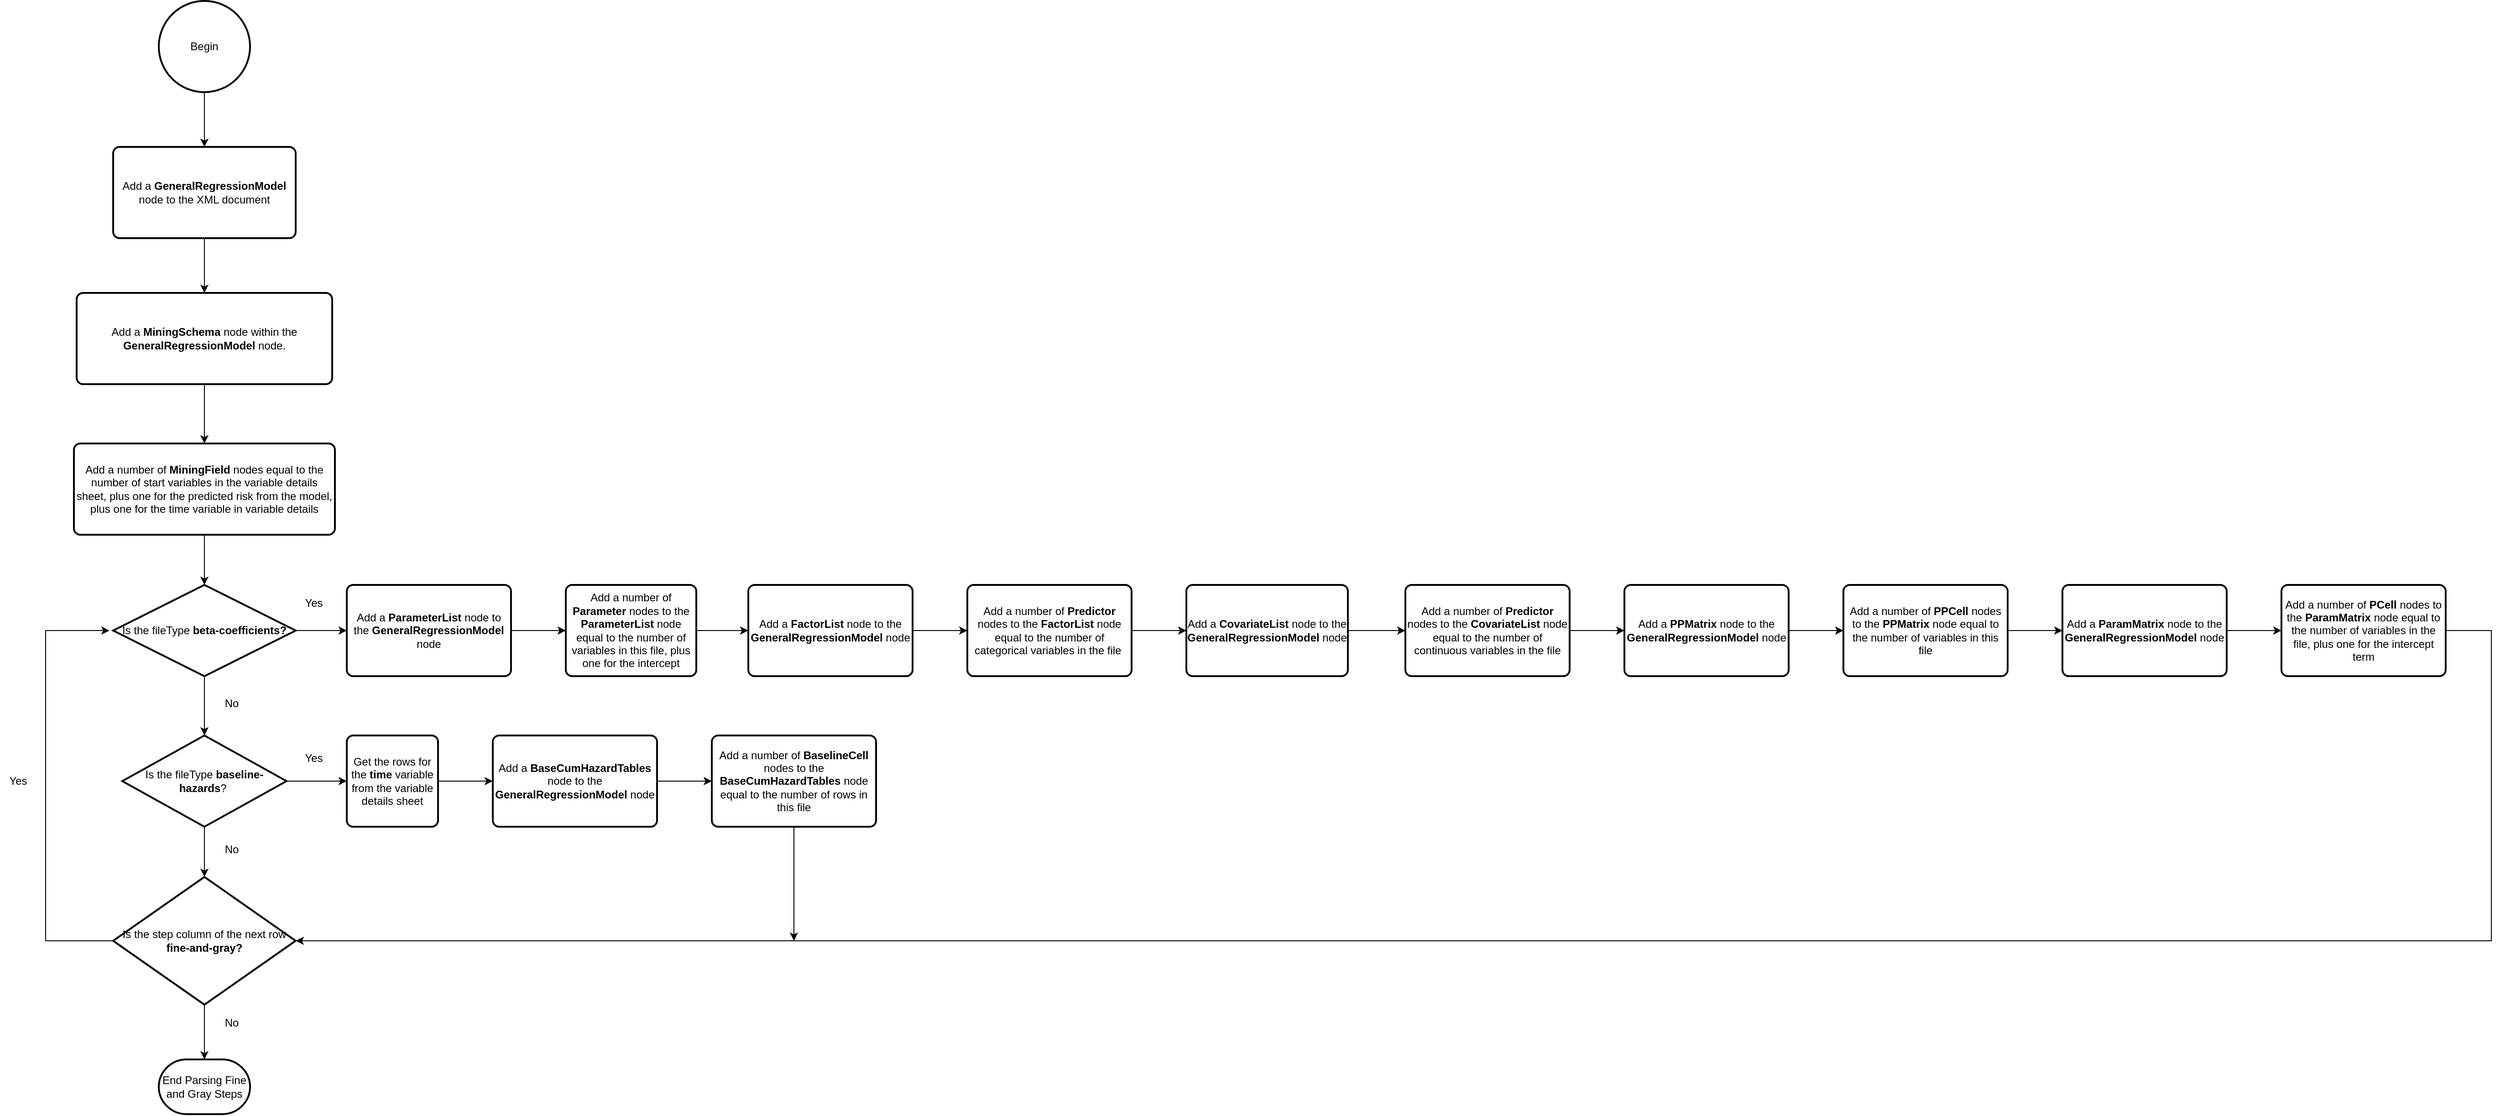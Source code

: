<mxfile version="14.4.3" type="device"><diagram id="DeD2rW5w_rSIAgtTgJ-d" name="Page-1"><mxGraphModel dx="1422" dy="762" grid="1" gridSize="10" guides="1" tooltips="1" connect="1" arrows="1" fold="1" page="1" pageScale="1" pageWidth="827" pageHeight="1169" math="0" shadow="0"><root><mxCell id="0"/><mxCell id="1" parent="0"/><mxCell id="b8PkuUQPnQ4FaivGRrY5-20" value="" style="edgeStyle=orthogonalEdgeStyle;rounded=0;orthogonalLoop=1;jettySize=auto;html=1;" parent="1" source="b8PkuUQPnQ4FaivGRrY5-1" target="b8PkuUQPnQ4FaivGRrY5-2" edge="1"><mxGeometry relative="1" as="geometry"/></mxCell><mxCell id="b8PkuUQPnQ4FaivGRrY5-1" value="Begin" style="strokeWidth=2;html=1;shape=mxgraph.flowchart.start_2;whiteSpace=wrap;" parent="1" vertex="1"><mxGeometry x="364" y="50" width="100" height="100" as="geometry"/></mxCell><mxCell id="b8PkuUQPnQ4FaivGRrY5-48" value="" style="edgeStyle=orthogonalEdgeStyle;rounded=0;orthogonalLoop=1;jettySize=auto;html=1;" parent="1" source="b8PkuUQPnQ4FaivGRrY5-2" target="b8PkuUQPnQ4FaivGRrY5-47" edge="1"><mxGeometry relative="1" as="geometry"/></mxCell><mxCell id="b8PkuUQPnQ4FaivGRrY5-2" value="Add a &lt;b&gt;GeneralRegressionModel &lt;/b&gt;node to the XML document" style="rounded=1;whiteSpace=wrap;html=1;absoluteArcSize=1;arcSize=14;strokeWidth=2;" parent="1" vertex="1"><mxGeometry x="314" y="210" width="200" height="100" as="geometry"/></mxCell><mxCell id="b8PkuUQPnQ4FaivGRrY5-22" value="" style="edgeStyle=orthogonalEdgeStyle;rounded=0;orthogonalLoop=1;jettySize=auto;html=1;" parent="1" source="b8PkuUQPnQ4FaivGRrY5-3" target="b8PkuUQPnQ4FaivGRrY5-14" edge="1"><mxGeometry relative="1" as="geometry"/></mxCell><mxCell id="b8PkuUQPnQ4FaivGRrY5-25" value="" style="edgeStyle=orthogonalEdgeStyle;rounded=0;orthogonalLoop=1;jettySize=auto;html=1;" parent="1" source="b8PkuUQPnQ4FaivGRrY5-3" target="b8PkuUQPnQ4FaivGRrY5-4" edge="1"><mxGeometry relative="1" as="geometry"/></mxCell><mxCell id="b8PkuUQPnQ4FaivGRrY5-3" value="Is the fileType &lt;b&gt;beta-coefficients?&lt;/b&gt;" style="strokeWidth=2;html=1;shape=mxgraph.flowchart.decision;whiteSpace=wrap;" parent="1" vertex="1"><mxGeometry x="314" y="690" width="200" height="100" as="geometry"/></mxCell><mxCell id="b8PkuUQPnQ4FaivGRrY5-26" value="" style="edgeStyle=orthogonalEdgeStyle;rounded=0;orthogonalLoop=1;jettySize=auto;html=1;" parent="1" source="b8PkuUQPnQ4FaivGRrY5-4" target="b8PkuUQPnQ4FaivGRrY5-5" edge="1"><mxGeometry relative="1" as="geometry"/></mxCell><mxCell id="b8PkuUQPnQ4FaivGRrY5-4" value="Add a &lt;b&gt;ParameterList &lt;/b&gt;node to the &lt;b&gt;GeneralRegressionModel &lt;/b&gt;node" style="rounded=1;whiteSpace=wrap;html=1;absoluteArcSize=1;arcSize=14;strokeWidth=2;" parent="1" vertex="1"><mxGeometry x="570" y="690" width="180" height="100" as="geometry"/></mxCell><mxCell id="b8PkuUQPnQ4FaivGRrY5-27" value="" style="edgeStyle=orthogonalEdgeStyle;rounded=0;orthogonalLoop=1;jettySize=auto;html=1;" parent="1" source="b8PkuUQPnQ4FaivGRrY5-5" target="b8PkuUQPnQ4FaivGRrY5-6" edge="1"><mxGeometry relative="1" as="geometry"/></mxCell><mxCell id="b8PkuUQPnQ4FaivGRrY5-5" value="Add a number of &lt;b&gt;Parameter &lt;/b&gt;nodes to the &lt;b&gt;ParameterList &lt;/b&gt;node equal to the number of variables in this file, plus one for the intercept" style="rounded=1;whiteSpace=wrap;html=1;absoluteArcSize=1;arcSize=14;strokeWidth=2;" parent="1" vertex="1"><mxGeometry x="810" y="690" width="143" height="100" as="geometry"/></mxCell><mxCell id="b8PkuUQPnQ4FaivGRrY5-28" value="" style="edgeStyle=orthogonalEdgeStyle;rounded=0;orthogonalLoop=1;jettySize=auto;html=1;" parent="1" source="b8PkuUQPnQ4FaivGRrY5-6" target="b8PkuUQPnQ4FaivGRrY5-7" edge="1"><mxGeometry relative="1" as="geometry"/></mxCell><mxCell id="b8PkuUQPnQ4FaivGRrY5-6" value="Add a &lt;b&gt;FactorList &lt;/b&gt;node to the &lt;b&gt;GeneralRegressionModel &lt;/b&gt;node" style="rounded=1;whiteSpace=wrap;html=1;absoluteArcSize=1;arcSize=14;strokeWidth=2;" parent="1" vertex="1"><mxGeometry x="1010" y="690" width="180" height="100" as="geometry"/></mxCell><mxCell id="b8PkuUQPnQ4FaivGRrY5-29" value="" style="edgeStyle=orthogonalEdgeStyle;rounded=0;orthogonalLoop=1;jettySize=auto;html=1;" parent="1" source="b8PkuUQPnQ4FaivGRrY5-7" target="b8PkuUQPnQ4FaivGRrY5-8" edge="1"><mxGeometry relative="1" as="geometry"/></mxCell><mxCell id="b8PkuUQPnQ4FaivGRrY5-7" value="Add a number of&amp;nbsp;&lt;b&gt;Predictor &lt;/b&gt;nodes to the &lt;b&gt;FactorList &lt;/b&gt;node equal to the number of categorical variables in the file&amp;nbsp;" style="rounded=1;whiteSpace=wrap;html=1;absoluteArcSize=1;arcSize=14;strokeWidth=2;" parent="1" vertex="1"><mxGeometry x="1250" y="690" width="180" height="100" as="geometry"/></mxCell><mxCell id="b8PkuUQPnQ4FaivGRrY5-30" value="" style="edgeStyle=orthogonalEdgeStyle;rounded=0;orthogonalLoop=1;jettySize=auto;html=1;" parent="1" source="b8PkuUQPnQ4FaivGRrY5-8" target="b8PkuUQPnQ4FaivGRrY5-9" edge="1"><mxGeometry relative="1" as="geometry"/></mxCell><mxCell id="b8PkuUQPnQ4FaivGRrY5-8" value="Add a &lt;b&gt;CovariateList &lt;/b&gt;node to the &lt;b&gt;GeneralRegressionModel &lt;/b&gt;node" style="rounded=1;whiteSpace=wrap;html=1;absoluteArcSize=1;arcSize=14;strokeWidth=2;" parent="1" vertex="1"><mxGeometry x="1490" y="690" width="177" height="100" as="geometry"/></mxCell><mxCell id="b8PkuUQPnQ4FaivGRrY5-31" value="" style="edgeStyle=orthogonalEdgeStyle;rounded=0;orthogonalLoop=1;jettySize=auto;html=1;" parent="1" source="b8PkuUQPnQ4FaivGRrY5-9" target="b8PkuUQPnQ4FaivGRrY5-10" edge="1"><mxGeometry relative="1" as="geometry"/></mxCell><mxCell id="b8PkuUQPnQ4FaivGRrY5-9" value="Add a number of &lt;b&gt;Predictor &lt;/b&gt;nodes to the &lt;b&gt;CovariateList &lt;/b&gt;node equal to the number of continuous variables in the file" style="rounded=1;whiteSpace=wrap;html=1;absoluteArcSize=1;arcSize=14;strokeWidth=2;" parent="1" vertex="1"><mxGeometry x="1730" y="690" width="180" height="100" as="geometry"/></mxCell><mxCell id="b8PkuUQPnQ4FaivGRrY5-32" value="" style="edgeStyle=orthogonalEdgeStyle;rounded=0;orthogonalLoop=1;jettySize=auto;html=1;" parent="1" source="b8PkuUQPnQ4FaivGRrY5-10" target="b8PkuUQPnQ4FaivGRrY5-11" edge="1"><mxGeometry relative="1" as="geometry"/></mxCell><mxCell id="b8PkuUQPnQ4FaivGRrY5-10" value="Add a &lt;b&gt;PPMatrix &lt;/b&gt;node to the &lt;b&gt;GeneralRegressionModel &lt;/b&gt;node" style="rounded=1;whiteSpace=wrap;html=1;absoluteArcSize=1;arcSize=14;strokeWidth=2;" parent="1" vertex="1"><mxGeometry x="1970" y="690" width="180" height="100" as="geometry"/></mxCell><mxCell id="b8PkuUQPnQ4FaivGRrY5-33" value="" style="edgeStyle=orthogonalEdgeStyle;rounded=0;orthogonalLoop=1;jettySize=auto;html=1;" parent="1" source="b8PkuUQPnQ4FaivGRrY5-11" target="b8PkuUQPnQ4FaivGRrY5-12" edge="1"><mxGeometry relative="1" as="geometry"/></mxCell><mxCell id="b8PkuUQPnQ4FaivGRrY5-11" value="Add a number of &lt;b&gt;PPCell &lt;/b&gt;nodes to the &lt;b&gt;PPMatrix &lt;/b&gt;node equal to the number of variables in this file" style="rounded=1;whiteSpace=wrap;html=1;absoluteArcSize=1;arcSize=14;strokeWidth=2;" parent="1" vertex="1"><mxGeometry x="2210" y="690" width="180" height="100" as="geometry"/></mxCell><mxCell id="b8PkuUQPnQ4FaivGRrY5-34" value="" style="edgeStyle=orthogonalEdgeStyle;rounded=0;orthogonalLoop=1;jettySize=auto;html=1;" parent="1" source="b8PkuUQPnQ4FaivGRrY5-12" target="b8PkuUQPnQ4FaivGRrY5-13" edge="1"><mxGeometry relative="1" as="geometry"/></mxCell><mxCell id="b8PkuUQPnQ4FaivGRrY5-12" value="Add a &lt;b&gt;ParamMatrix &lt;/b&gt;node to the &lt;b&gt;GeneralRegressionModel &lt;/b&gt;node" style="rounded=1;whiteSpace=wrap;html=1;absoluteArcSize=1;arcSize=14;strokeWidth=2;" parent="1" vertex="1"><mxGeometry x="2450" y="690" width="180" height="100" as="geometry"/></mxCell><mxCell id="b8PkuUQPnQ4FaivGRrY5-35" style="edgeStyle=orthogonalEdgeStyle;rounded=0;orthogonalLoop=1;jettySize=auto;html=1;entryX=1;entryY=0.5;entryDx=0;entryDy=0;entryPerimeter=0;" parent="1" source="b8PkuUQPnQ4FaivGRrY5-13" target="b8PkuUQPnQ4FaivGRrY5-18" edge="1"><mxGeometry relative="1" as="geometry"><Array as="points"><mxPoint x="2920" y="740"/><mxPoint x="2920" y="1080"/></Array></mxGeometry></mxCell><mxCell id="b8PkuUQPnQ4FaivGRrY5-13" value="Add a number of &lt;b&gt;PCell &lt;/b&gt;nodes to the &lt;b&gt;ParamMatrix&lt;/b&gt;&amp;nbsp;node equal to the number of variables in the file, plus one for the intercept term" style="rounded=1;whiteSpace=wrap;html=1;absoluteArcSize=1;arcSize=14;strokeWidth=2;" parent="1" vertex="1"><mxGeometry x="2690" y="690" width="180" height="100" as="geometry"/></mxCell><mxCell id="b8PkuUQPnQ4FaivGRrY5-23" value="" style="edgeStyle=orthogonalEdgeStyle;rounded=0;orthogonalLoop=1;jettySize=auto;html=1;" parent="1" source="b8PkuUQPnQ4FaivGRrY5-14" target="b8PkuUQPnQ4FaivGRrY5-18" edge="1"><mxGeometry relative="1" as="geometry"/></mxCell><mxCell id="b8PkuUQPnQ4FaivGRrY5-36" value="" style="edgeStyle=orthogonalEdgeStyle;rounded=0;orthogonalLoop=1;jettySize=auto;html=1;" parent="1" source="b8PkuUQPnQ4FaivGRrY5-14" target="b8PkuUQPnQ4FaivGRrY5-15" edge="1"><mxGeometry relative="1" as="geometry"/></mxCell><mxCell id="b8PkuUQPnQ4FaivGRrY5-14" value="Is the fileType &lt;b&gt;baseline-hazards&lt;/b&gt;?&amp;nbsp;" style="strokeWidth=2;html=1;shape=mxgraph.flowchart.decision;whiteSpace=wrap;" parent="1" vertex="1"><mxGeometry x="324" y="855" width="180" height="100" as="geometry"/></mxCell><mxCell id="b8PkuUQPnQ4FaivGRrY5-37" value="" style="edgeStyle=orthogonalEdgeStyle;rounded=0;orthogonalLoop=1;jettySize=auto;html=1;" parent="1" source="b8PkuUQPnQ4FaivGRrY5-15" target="b8PkuUQPnQ4FaivGRrY5-16" edge="1"><mxGeometry relative="1" as="geometry"/></mxCell><mxCell id="b8PkuUQPnQ4FaivGRrY5-15" value="Get the rows for the &lt;b&gt;time&lt;/b&gt;&amp;nbsp;variable from the variable details sheet" style="rounded=1;whiteSpace=wrap;html=1;absoluteArcSize=1;arcSize=14;strokeWidth=2;" parent="1" vertex="1"><mxGeometry x="570" y="855" width="100" height="100" as="geometry"/></mxCell><mxCell id="b8PkuUQPnQ4FaivGRrY5-38" value="" style="edgeStyle=orthogonalEdgeStyle;rounded=0;orthogonalLoop=1;jettySize=auto;html=1;" parent="1" source="b8PkuUQPnQ4FaivGRrY5-16" target="b8PkuUQPnQ4FaivGRrY5-17" edge="1"><mxGeometry relative="1" as="geometry"/></mxCell><mxCell id="b8PkuUQPnQ4FaivGRrY5-16" value="Add a &lt;b&gt;BaseCumHazardTables &lt;/b&gt;node to the &lt;b&gt;GeneralRegressionModel &lt;/b&gt;node" style="rounded=1;whiteSpace=wrap;html=1;absoluteArcSize=1;arcSize=14;strokeWidth=2;" parent="1" vertex="1"><mxGeometry x="730" y="855" width="180" height="100" as="geometry"/></mxCell><mxCell id="b8PkuUQPnQ4FaivGRrY5-39" style="edgeStyle=orthogonalEdgeStyle;rounded=0;orthogonalLoop=1;jettySize=auto;html=1;" parent="1" source="b8PkuUQPnQ4FaivGRrY5-17" edge="1"><mxGeometry relative="1" as="geometry"><mxPoint x="1060" y="1080" as="targetPoint"/></mxGeometry></mxCell><mxCell id="b8PkuUQPnQ4FaivGRrY5-17" value="Add a number of &lt;b&gt;BaselineCell &lt;/b&gt;nodes to the &lt;b&gt;BaseCumHazardTables&lt;/b&gt;&amp;nbsp;node equal to the number of rows in this file" style="rounded=1;whiteSpace=wrap;html=1;absoluteArcSize=1;arcSize=14;strokeWidth=2;" parent="1" vertex="1"><mxGeometry x="970" y="855" width="180" height="100" as="geometry"/></mxCell><mxCell id="b8PkuUQPnQ4FaivGRrY5-24" value="" style="edgeStyle=orthogonalEdgeStyle;rounded=0;orthogonalLoop=1;jettySize=auto;html=1;" parent="1" source="b8PkuUQPnQ4FaivGRrY5-18" target="b8PkuUQPnQ4FaivGRrY5-19" edge="1"><mxGeometry relative="1" as="geometry"/></mxCell><mxCell id="b8PkuUQPnQ4FaivGRrY5-40" style="edgeStyle=orthogonalEdgeStyle;rounded=0;orthogonalLoop=1;jettySize=auto;html=1;" parent="1" source="b8PkuUQPnQ4FaivGRrY5-18" edge="1"><mxGeometry relative="1" as="geometry"><mxPoint x="310" y="740" as="targetPoint"/><Array as="points"><mxPoint x="240" y="1080"/><mxPoint x="240" y="740"/></Array></mxGeometry></mxCell><mxCell id="b8PkuUQPnQ4FaivGRrY5-18" value="Is the step column of the next row &lt;b&gt;fine-and-gray?&lt;/b&gt;" style="strokeWidth=2;html=1;shape=mxgraph.flowchart.decision;whiteSpace=wrap;" parent="1" vertex="1"><mxGeometry x="314" y="1010" width="200" height="140" as="geometry"/></mxCell><mxCell id="b8PkuUQPnQ4FaivGRrY5-19" value="End Parsing Fine and Gray Steps" style="strokeWidth=2;html=1;shape=mxgraph.flowchart.terminator;whiteSpace=wrap;" parent="1" vertex="1"><mxGeometry x="364" y="1210" width="100" height="60" as="geometry"/></mxCell><mxCell id="b8PkuUQPnQ4FaivGRrY5-41" value="Yes" style="text;html=1;strokeColor=none;fillColor=none;align=center;verticalAlign=middle;whiteSpace=wrap;rounded=0;" parent="1" vertex="1"><mxGeometry x="514" y="700" width="40" height="20" as="geometry"/></mxCell><mxCell id="b8PkuUQPnQ4FaivGRrY5-42" value="Yes" style="text;html=1;strokeColor=none;fillColor=none;align=center;verticalAlign=middle;whiteSpace=wrap;rounded=0;" parent="1" vertex="1"><mxGeometry x="514" y="870" width="40" height="20" as="geometry"/></mxCell><mxCell id="b8PkuUQPnQ4FaivGRrY5-43" value="No" style="text;html=1;strokeColor=none;fillColor=none;align=center;verticalAlign=middle;whiteSpace=wrap;rounded=0;" parent="1" vertex="1"><mxGeometry x="424" y="810" width="40" height="20" as="geometry"/></mxCell><mxCell id="b8PkuUQPnQ4FaivGRrY5-44" value="No" style="text;html=1;strokeColor=none;fillColor=none;align=center;verticalAlign=middle;whiteSpace=wrap;rounded=0;" parent="1" vertex="1"><mxGeometry x="424" y="970" width="40" height="20" as="geometry"/></mxCell><mxCell id="b8PkuUQPnQ4FaivGRrY5-45" value="No" style="text;html=1;strokeColor=none;fillColor=none;align=center;verticalAlign=middle;whiteSpace=wrap;rounded=0;" parent="1" vertex="1"><mxGeometry x="424" y="1160" width="40" height="20" as="geometry"/></mxCell><mxCell id="b8PkuUQPnQ4FaivGRrY5-46" value="Yes" style="text;html=1;strokeColor=none;fillColor=none;align=center;verticalAlign=middle;whiteSpace=wrap;rounded=0;" parent="1" vertex="1"><mxGeometry x="190" y="895" width="40" height="20" as="geometry"/></mxCell><mxCell id="b8PkuUQPnQ4FaivGRrY5-54" value="" style="edgeStyle=orthogonalEdgeStyle;rounded=0;orthogonalLoop=1;jettySize=auto;html=1;" parent="1" source="b8PkuUQPnQ4FaivGRrY5-47" target="b8PkuUQPnQ4FaivGRrY5-50" edge="1"><mxGeometry relative="1" as="geometry"/></mxCell><mxCell id="b8PkuUQPnQ4FaivGRrY5-47" value="Add a &lt;b&gt;MiningSchema &lt;/b&gt;node within the &lt;b&gt;GeneralRegressionModel &lt;/b&gt;node." style="rounded=1;whiteSpace=wrap;html=1;absoluteArcSize=1;arcSize=14;strokeWidth=2;" parent="1" vertex="1"><mxGeometry x="274" y="370" width="280" height="100" as="geometry"/></mxCell><mxCell id="b8PkuUQPnQ4FaivGRrY5-55" value="" style="edgeStyle=orthogonalEdgeStyle;rounded=0;orthogonalLoop=1;jettySize=auto;html=1;" parent="1" source="b8PkuUQPnQ4FaivGRrY5-50" target="b8PkuUQPnQ4FaivGRrY5-3" edge="1"><mxGeometry relative="1" as="geometry"/></mxCell><mxCell id="b8PkuUQPnQ4FaivGRrY5-50" value="Add a number of &lt;b&gt;MiningField &lt;/b&gt;nodes equal to the number of start variables in the variable details sheet, plus one for the predicted risk from the model, plus one for the time variable in variable details" style="rounded=1;whiteSpace=wrap;html=1;absoluteArcSize=1;arcSize=14;strokeWidth=2;" parent="1" vertex="1"><mxGeometry x="271" y="535" width="286" height="100" as="geometry"/></mxCell></root></mxGraphModel></diagram></mxfile>